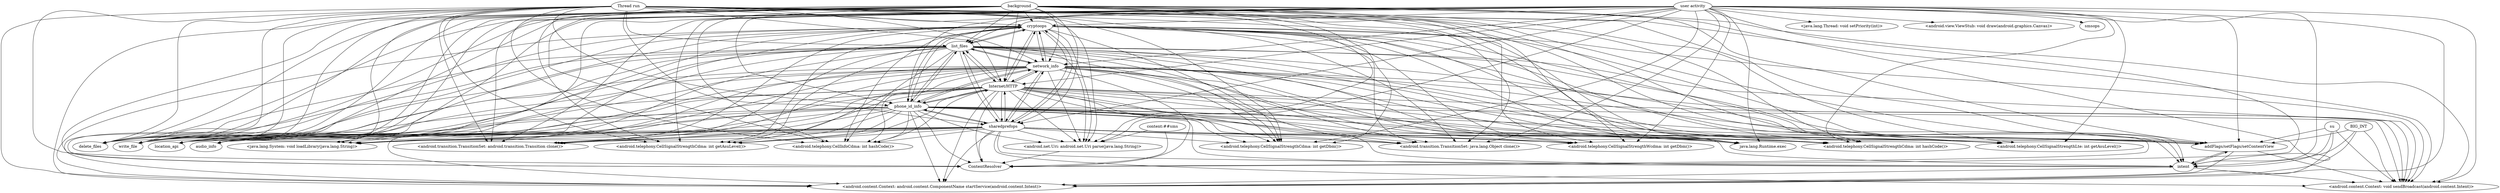 strict digraph  {
	graph ["graph"="{}"];
	audio_info	 [domain=library,
		type=merged];
	"<android.net.Uri: android.net.Uri parse(java.lang.String)>"	 [domain=library,
		type=SENSITIVE_METHOD];
	ContentResolver	 [domain=library,
		type=merged];
	"<android.net.Uri: android.net.Uri parse(java.lang.String)>" -> ContentResolver	 [deps=DOMINATE,
		type=DEP];
	"<android.telephony.CellSignalStrengthCdma: int hashCode()>"	 [domain=library,
		type=SENSITIVE_METHOD];
	"<android.telephony.CellSignalStrengthLte: int getAsuLevel()>"	 [domain=library,
		type=SENSITIVE_METHOD];
	cryptoops	 [domain=library,
		type=merged];
	"<android.content.Context: android.content.ComponentName startService(android.content.Intent)>"	 [domain=library,
		type=SENSITIVE_METHOD];
	cryptoops -> "<android.content.Context: android.content.ComponentName startService(android.content.Intent)>"	 [deps="DATAFLOW-CALL-CALL-DATAFLOW-CALL-CALL-CALL-CALL-DOMINATE",
		type=DEP];
	"<android.content.Context: void sendBroadcast(android.content.Intent)>"	 [domain=library,
		type=SENSITIVE_METHOD];
	cryptoops -> "<android.content.Context: void sendBroadcast(android.content.Intent)>"	 [deps="DATAFLOW-CALL-CALL-DATAFLOW-CALL-CALL-CALL-CALL-DOMINATE",
		type=DEP];
	cryptoops -> "<android.net.Uri: android.net.Uri parse(java.lang.String)>"	 [deps="DATAFLOW-CALL-CALL-DATAFLOW-CALL-CALL-CALL-CALL-CALL",
		type=DEP];
	cryptoops -> "<android.telephony.CellSignalStrengthLte: int getAsuLevel()>"	 [deps="DATAFLOW-CALL-CALL-DATAFLOW-CALL-CALL-CALL-CALL-CALL",
		type=DEP];
	cryptoops -> "<android.telephony.CellSignalStrengthCdma: int hashCode()>"	 [deps="DATAFLOW-CALL-CALL-DATAFLOW-CALL",
		type=DEP];
	"<java.lang.System: void loadLibrary(java.lang.String)>"	 [domain=library,
		type=SENSITIVE_METHOD];
	cryptoops -> "<java.lang.System: void loadLibrary(java.lang.String)>"	 [deps="DATAFLOW-CALL-CALL-DATAFLOW-CALL-CALL-CALL-CALL-CALL-CALL-CALL-CALL-CALL-CALL",
		type=DEP];
	"<android.transition.TransitionSet: android.transition.Transition clone()>"	 [domain=library,
		type=SENSITIVE_METHOD];
	cryptoops -> "<android.transition.TransitionSet: android.transition.Transition clone()>"	 [deps="DATAFLOW-CALL-CALL-DATAFLOW-CALL-CALL",
		type=DEP];
	"<android.telephony.CellSignalStrengthCdma: int getAsuLevel()>"	 [domain=library,
		type=SENSITIVE_METHOD];
	cryptoops -> "<android.telephony.CellSignalStrengthCdma: int getAsuLevel()>"	 [deps="DATAFLOW-CALL-CALL-DATAFLOW-CALL-CALL-CALL-CALL-CALL",
		type=DEP];
	"<android.telephony.CellInfoCdma: int hashCode()>"	 [domain=library,
		type=SENSITIVE_METHOD];
	cryptoops -> "<android.telephony.CellInfoCdma: int hashCode()>"	 [deps="DATAFLOW-CALL-CALL-DATAFLOW-CALL",
		type=DEP];
	"<android.telephony.CellSignalStrengthCdma: int getDbm()>"	 [domain=library,
		type=SENSITIVE_METHOD];
	cryptoops -> "<android.telephony.CellSignalStrengthCdma: int getDbm()>"	 [deps="DATAFLOW-CALL-CALL-DATAFLOW-CALL-CALL-CALL-CALL-CALL",
		type=DEP];
	"<android.transition.TransitionSet: java.lang.Object clone()>"	 [domain=library,
		type=SENSITIVE_METHOD];
	cryptoops -> "<android.transition.TransitionSet: java.lang.Object clone()>"	 [deps="DATAFLOW-CALL-CALL-DATAFLOW-CALL",
		type=DEP];
	"<android.telephony.CellSignalStrengthWcdma: int getDbm()>"	 [domain=library,
		type=SENSITIVE_METHOD];
	cryptoops -> "<android.telephony.CellSignalStrengthWcdma: int getDbm()>"	 [deps="DATAFLOW-CALL-CALL-DATAFLOW-CALL-CALL-CALL-CALL-CALL",
		type=DEP];
	"addFlags/setFlags/setContentView"	 [domain=library,
		type=merged];
	cryptoops -> "addFlags/setFlags/setContentView"	 [deps="DATAFLOW-CALL-CALL-DATAFLOW-CALL-CALL-CALL-CALL-DOMINATE",
		type=DEP];
	"java.lang.Runtime.exec"	 [domain=library,
		type=merged];
	cryptoops -> "java.lang.Runtime.exec"	 [deps="DATAFLOW-CALL-CALL-DATAFLOW-DATAFLOW-CALL-CALL-CALL",
		type=DEP];
	delete_files	 [domain=library,
		type=merged];
	cryptoops -> delete_files	 [deps="DATAFLOW-CALL-CALL-DATAFLOW-CALL",
		type=DEP];
	write_file	 [domain=library,
		type=merged];
	cryptoops -> write_file	 [deps="DATAFLOW-CALL-CALL-DATAFLOW-DOMINATE",
		type=DEP];
	list_files	 [domain=library,
		type=merged];
	cryptoops -> list_files	 [deps="DATAFLOW-CALL-CALL-DATAFLOW-CALL",
		type=DEP];
	cryptoops -> audio_info	 [deps="DATAFLOW-CALL-CALL-DATAFLOW-CALL-CALL-CALL",
		type=DEP];
	phone_id_info	 [domain=library,
		type=merged];
	cryptoops -> phone_id_info	 [deps="DATAFLOW-CALL-CALL-DATAFLOW-CALL",
		type=DEP];
	sharedprefops	 [domain=library,
		type=merged];
	cryptoops -> sharedprefops	 [deps="DATAFLOW-CALL-CALL-DATAFLOW-CALL-DATAFLOW-CALL",
		type=DEP];
	intent	 [domain=library,
		type=merged];
	cryptoops -> intent	 [deps="DATAFLOW-CALL-CALL-DATAFLOW-CALL-CALL-CALL-CALL",
		type=DEP];
	"Internet/HTTP"	 [domain=library,
		type=merged];
	cryptoops -> "Internet/HTTP"	 [deps="DATAFLOW-CALL-CALL-DATAFLOW",
		type=DEP];
	location_api	 [domain=library,
		type=merged];
	cryptoops -> location_api	 [deps="DATAFLOW-CALL-CALL-DATAFLOW-CALL",
		type=DEP];
	cryptoops -> ContentResolver	 [deps="DATAFLOW-CALL-CALL-DATAFLOW-CALL-CALL-CALL-CALL-CALL-DOMINATE",
		type=DEP];
	network_info	 [domain=library,
		type=merged];
	cryptoops -> network_info	 [deps="DATAFLOW-CALL-CALL-DATAFLOW-CALL",
		type=DEP];
	"Internet/HTTP" -> write_file	 [deps=DOMINATE,
		type=DEP];
	"Internet/HTTP" -> cryptoops	 [deps=CALL,
		type=DEP];
	"Internet/HTTP" -> delete_files	 [deps=CALL,
		type=DEP];
	"Internet/HTTP" -> "<android.transition.TransitionSet: java.lang.Object clone()>"	 [deps=CALL,
		type=DEP];
	"Internet/HTTP" -> list_files	 [deps=CALL,
		type=DEP];
	"Internet/HTTP" -> "<android.telephony.CellSignalStrengthCdma: int hashCode()>"	 [deps=CALL,
		type=DEP];
	"Internet/HTTP" -> "<android.telephony.CellInfoCdma: int hashCode()>"	 [deps=CALL,
		type=DEP];
	"Internet/HTTP" -> location_api	 [deps=CALL,
		type=DEP];
	"Internet/HTTP" -> network_info	 [deps=CALL,
		type=DEP];
	"Internet/HTTP" -> "<android.content.Context: android.content.ComponentName startService(android.content.Intent)>"	 [deps="CALL-CALL-CALL-CALL-DOMINATE",
		type=DEP];
	"Internet/HTTP" -> "<android.content.Context: void sendBroadcast(android.content.Intent)>"	 [deps="CALL-CALL-CALL-CALL-DOMINATE",
		type=DEP];
	"Internet/HTTP" -> "<android.net.Uri: android.net.Uri parse(java.lang.String)>"	 [deps="CALL-CALL-CALL-CALL-CALL",
		type=DEP];
	"Internet/HTTP" -> "<android.telephony.CellSignalStrengthLte: int getAsuLevel()>"	 [deps="CALL-CALL-CALL-CALL-CALL",
		type=DEP];
	"Internet/HTTP" -> "<java.lang.System: void loadLibrary(java.lang.String)>"	 [deps="CALL-CALL-CALL-CALL-CALL-CALL-CALL-CALL-CALL-CALL",
		type=DEP];
	"Internet/HTTP" -> "<android.transition.TransitionSet: android.transition.Transition clone()>"	 [deps="CALL-CALL",
		type=DEP];
	"Internet/HTTP" -> "<android.telephony.CellSignalStrengthCdma: int getAsuLevel()>"	 [deps="CALL-CALL-CALL-CALL-CALL",
		type=DEP];
	"Internet/HTTP" -> "<android.telephony.CellSignalStrengthCdma: int getDbm()>"	 [deps="CALL-CALL-CALL-CALL-CALL",
		type=DEP];
	"Internet/HTTP" -> "<android.telephony.CellSignalStrengthWcdma: int getDbm()>"	 [deps="CALL-CALL-CALL-CALL-CALL",
		type=DEP];
	"Internet/HTTP" -> "addFlags/setFlags/setContentView"	 [deps="CALL-CALL-CALL-CALL-DOMINATE",
		type=DEP];
	"Internet/HTTP" -> "java.lang.Runtime.exec"	 [deps="CALL-DATAFLOW-DATAFLOW-CALL-CALL-CALL",
		type=DEP];
	"Internet/HTTP" -> audio_info	 [deps="CALL-CALL-CALL",
		type=DEP];
	"Internet/HTTP" -> intent	 [deps="CALL-CALL-CALL-CALL",
		type=DEP];
	"Internet/HTTP" -> phone_id_info	 [deps="CALL-DATAFLOW-CALL",
		type=DEP];
	"Internet/HTTP" -> sharedprefops	 [deps="CALL-CALL-CALL-CALL",
		type=DEP];
	"Internet/HTTP" -> ContentResolver	 [deps="CALL-CALL-CALL-CALL-CALL-DOMINATE",
		type=DEP];
	"<java.lang.Thread: void setPriority(int)>"	 [domain=library,
		type=SENSITIVE_METHOD];
	BIG_INT	 [domain=library,
		type=CONST_INT];
	BIG_INT -> "addFlags/setFlags/setContentView"	 [deps=DATAFLOW,
		type=DEP];
	BIG_INT -> intent	 [deps=DATAFLOW,
		type=DEP];
	BIG_INT -> "<android.content.Context: android.content.ComponentName startService(android.content.Intent)>"	 [deps="DATAFLOW-DOMINATE",
		type=DEP];
	BIG_INT -> "<android.content.Context: void sendBroadcast(android.content.Intent)>"	 [deps="DATAFLOW-DOMINATE",
		type=DEP];
	"addFlags/setFlags/setContentView" -> intent	 [deps=DOMINATE,
		type=DEP];
	"addFlags/setFlags/setContentView" -> "<android.content.Context: android.content.ComponentName startService(android.content.Intent)>"	 [deps="DOMINATE-DOMINATE",
		type=DEP];
	"addFlags/setFlags/setContentView" -> "<android.content.Context: void sendBroadcast(android.content.Intent)>"	 [deps="DOMINATE-DOMINATE",
		type=DEP];
	"<android.view.ViewStub: void draw(android.graphics.Canvas)>"	 [domain=library,
		type=SENSITIVE_METHOD];
	"content:##sms"	 [domain=library,
		type=CONST_STRING];
	"content:##sms" -> "<android.net.Uri: android.net.Uri parse(java.lang.String)>"	 [deps=DATAFLOW,
		type=DEP];
	"content:##sms" -> ContentResolver	 [deps=DATAFLOW,
		type=DEP];
	smsops	 [domain=library,
		type=SENSITIVE_METHOD];
	su	 [domain=library,
		type=CONST_STRING];
	su -> "<android.content.Context: void sendBroadcast(android.content.Intent)>"	 [deps=DATAFLOW,
		type=DEP];
	su -> "addFlags/setFlags/setContentView"	 [deps=DATAFLOW,
		type=DEP];
	su -> intent	 [deps=DATAFLOW,
		type=DEP];
	su -> "<android.content.Context: android.content.ComponentName startService(android.content.Intent)>"	 [deps="DATAFLOW-DOMINATE",
		type=DEP];
	network_info -> "<android.content.Context: android.content.ComponentName startService(android.content.Intent)>"	 [deps="DATAFLOW-CALL-CALL-CALL-CALL-CALL-DOMINATE",
		type=DEP];
	network_info -> "<android.content.Context: void sendBroadcast(android.content.Intent)>"	 [deps="DATAFLOW-CALL-CALL-CALL-CALL-CALL-DOMINATE",
		type=DEP];
	network_info -> "<android.net.Uri: android.net.Uri parse(java.lang.String)>"	 [deps="DATAFLOW-CALL-CALL-CALL-CALL-CALL-CALL",
		type=DEP];
	network_info -> "<android.telephony.CellSignalStrengthLte: int getAsuLevel()>"	 [deps="DATAFLOW-CALL-CALL-CALL-CALL-CALL-CALL",
		type=DEP];
	network_info -> "<android.telephony.CellSignalStrengthCdma: int hashCode()>"	 [deps="DATAFLOW-CALL-CALL",
		type=DEP];
	network_info -> "<java.lang.System: void loadLibrary(java.lang.String)>"	 [deps="DATAFLOW-CALL-CALL-CALL-CALL-CALL-CALL-CALL-CALL-CALL-CALL-CALL",
		type=DEP];
	network_info -> "<android.transition.TransitionSet: android.transition.Transition clone()>"	 [deps="DATAFLOW-CALL-CALL-CALL",
		type=DEP];
	network_info -> "<android.telephony.CellSignalStrengthCdma: int getAsuLevel()>"	 [deps="DATAFLOW-CALL-CALL-CALL-CALL-CALL-CALL",
		type=DEP];
	network_info -> "<android.telephony.CellInfoCdma: int hashCode()>"	 [deps="DATAFLOW-CALL-CALL",
		type=DEP];
	network_info -> "<android.telephony.CellSignalStrengthCdma: int getDbm()>"	 [deps="DATAFLOW-CALL-CALL-CALL-CALL-CALL-CALL",
		type=DEP];
	network_info -> "<android.transition.TransitionSet: java.lang.Object clone()>"	 [deps="DATAFLOW-CALL-CALL",
		type=DEP];
	network_info -> "<android.telephony.CellSignalStrengthWcdma: int getDbm()>"	 [deps="DATAFLOW-CALL-CALL-CALL-CALL-CALL-CALL",
		type=DEP];
	network_info -> "addFlags/setFlags/setContentView"	 [deps="DATAFLOW-CALL-CALL-CALL-CALL-CALL-DOMINATE",
		type=DEP];
	network_info -> "java.lang.Runtime.exec"	 [deps="DATAFLOW-CALL-DATAFLOW-DATAFLOW-CALL-CALL-CALL",
		type=DEP];
	network_info -> delete_files	 [deps="DATAFLOW-CALL-CALL",
		type=DEP];
	network_info -> write_file	 [deps="DATAFLOW-CALL-DOMINATE",
		type=DEP];
	network_info -> audio_info	 [deps="DATAFLOW-CALL-CALL-CALL-CALL",
		type=DEP];
	network_info -> intent	 [deps="DATAFLOW-CALL-CALL-CALL-CALL-CALL",
		type=DEP];
	network_info -> location_api	 [deps="DATAFLOW-CALL-CALL",
		type=DEP];
	network_info -> ContentResolver	 [deps="DATAFLOW-CALL-CALL-CALL-CALL-CALL-CALL-DOMINATE",
		type=DEP];
	network_info -> list_files	 [deps="DATAFLOW-CALL-CALL",
		type=DEP];
	network_info -> cryptoops	 [deps="DATAFLOW-CALL-CALL",
		type=DEP];
	network_info -> phone_id_info	 [deps="DATAFLOW-CALL-DATAFLOW-CALL",
		type=DEP];
	network_info -> sharedprefops	 [deps="DATAFLOW-CALL-DATAFLOW-CALL-DATAFLOW-CALL",
		type=DEP];
	network_info -> "Internet/HTTP"	 [deps="DATAFLOW-CALL",
		type=DEP];
	list_files -> "<android.content.Context: android.content.ComponentName startService(android.content.Intent)>"	 [deps="DATAFLOW-CALL-DATAFLOW-CALL-CALL-CALL-CALL-DOMINATE",
		type=DEP];
	list_files -> "<android.content.Context: void sendBroadcast(android.content.Intent)>"	 [deps="DATAFLOW-CALL-DATAFLOW-CALL-CALL-CALL-CALL-DOMINATE",
		type=DEP];
	list_files -> "<android.net.Uri: android.net.Uri parse(java.lang.String)>"	 [deps="DATAFLOW-CALL-DATAFLOW-CALL-CALL-CALL-CALL-CALL",
		type=DEP];
	list_files -> "<android.telephony.CellSignalStrengthLte: int getAsuLevel()>"	 [deps="DATAFLOW-CALL-DATAFLOW-CALL-CALL-CALL-CALL-CALL",
		type=DEP];
	list_files -> "<android.telephony.CellSignalStrengthCdma: int hashCode()>"	 [deps="DATAFLOW-CALL-DATAFLOW-CALL",
		type=DEP];
	list_files -> "<java.lang.System: void loadLibrary(java.lang.String)>"	 [deps="DATAFLOW-CALL-DATAFLOW-CALL-CALL-CALL-CALL-CALL-CALL-CALL-CALL-CALL-CALL",
		type=DEP];
	list_files -> "<android.transition.TransitionSet: android.transition.Transition clone()>"	 [deps="DATAFLOW-CALL-DATAFLOW-CALL-CALL",
		type=DEP];
	list_files -> "<android.telephony.CellSignalStrengthCdma: int getAsuLevel()>"	 [deps="DATAFLOW-CALL-DATAFLOW-CALL-CALL-CALL-CALL-CALL",
		type=DEP];
	list_files -> "<android.telephony.CellInfoCdma: int hashCode()>"	 [deps="DATAFLOW-CALL-DATAFLOW-CALL",
		type=DEP];
	list_files -> "<android.telephony.CellSignalStrengthCdma: int getDbm()>"	 [deps="DATAFLOW-CALL-DATAFLOW-CALL-CALL-CALL-CALL-CALL",
		type=DEP];
	list_files -> "<android.transition.TransitionSet: java.lang.Object clone()>"	 [deps="DATAFLOW-CALL-DATAFLOW-CALL",
		type=DEP];
	list_files -> "<android.telephony.CellSignalStrengthWcdma: int getDbm()>"	 [deps="DATAFLOW-CALL-DATAFLOW-CALL-CALL-CALL-CALL-CALL",
		type=DEP];
	list_files -> "addFlags/setFlags/setContentView"	 [deps="DATAFLOW-CALL-DATAFLOW-CALL-CALL-CALL-CALL-DOMINATE",
		type=DEP];
	list_files -> "java.lang.Runtime.exec"	 [deps="DATAFLOW-CALL-DATAFLOW-DATAFLOW-CALL-CALL-CALL",
		type=DEP];
	list_files -> delete_files	 [deps="DATAFLOW-CALL-DATAFLOW-CALL",
		type=DEP];
	list_files -> write_file	 [deps="DATAFLOW-CALL-DATAFLOW-DOMINATE",
		type=DEP];
	list_files -> cryptoops	 [deps="DATAFLOW-CALL-DATAFLOW-CALL",
		type=DEP];
	list_files -> audio_info	 [deps="DATAFLOW-CALL-DATAFLOW-CALL-CALL-CALL",
		type=DEP];
	list_files -> phone_id_info	 [deps="DATAFLOW-CALL-DATAFLOW-CALL",
		type=DEP];
	list_files -> sharedprefops	 [deps="DATAFLOW-CALL-DATAFLOW-CALL-DATAFLOW-CALL",
		type=DEP];
	list_files -> intent	 [deps="DATAFLOW-CALL-DATAFLOW-CALL-CALL-CALL-CALL",
		type=DEP];
	list_files -> "Internet/HTTP"	 [deps="DATAFLOW-CALL-DATAFLOW",
		type=DEP];
	list_files -> location_api	 [deps="DATAFLOW-CALL-DATAFLOW-CALL",
		type=DEP];
	list_files -> ContentResolver	 [deps="DATAFLOW-CALL-DATAFLOW-CALL-CALL-CALL-CALL-CALL-DOMINATE",
		type=DEP];
	list_files -> network_info	 [deps="DATAFLOW-CALL-DATAFLOW-CALL",
		type=DEP];
	intent -> "<android.content.Context: android.content.ComponentName startService(android.content.Intent)>"	 [deps=DOMINATE,
		type=DEP];
	intent -> "<android.content.Context: void sendBroadcast(android.content.Intent)>"	 [deps=DOMINATE,
		type=DEP];
	intent -> "addFlags/setFlags/setContentView"	 [deps=DOMINATE,
		type=DEP];
	phone_id_info -> "<android.content.Context: android.content.ComponentName startService(android.content.Intent)>"	 [deps="DATAFLOW-CALL-CALL-DATAFLOW-CALL-CALL-CALL-CALL-DOMINATE",
		type=DEP];
	phone_id_info -> "<android.content.Context: void sendBroadcast(android.content.Intent)>"	 [deps="DATAFLOW-CALL-CALL-DATAFLOW-CALL-CALL-CALL-CALL-DOMINATE",
		type=DEP];
	phone_id_info -> "<android.net.Uri: android.net.Uri parse(java.lang.String)>"	 [deps="DATAFLOW-CALL-CALL-DATAFLOW-CALL-CALL-CALL-CALL-CALL",
		type=DEP];
	phone_id_info -> "<android.telephony.CellSignalStrengthLte: int getAsuLevel()>"	 [deps="DATAFLOW-CALL-CALL-DATAFLOW-CALL-CALL-CALL-CALL-CALL",
		type=DEP];
	phone_id_info -> "<android.telephony.CellSignalStrengthCdma: int hashCode()>"	 [deps="DATAFLOW-CALL-CALL-DATAFLOW-CALL",
		type=DEP];
	phone_id_info -> "<java.lang.System: void loadLibrary(java.lang.String)>"	 [deps="DATAFLOW-CALL-CALL-DATAFLOW-CALL-CALL-CALL-CALL-CALL-CALL-CALL-CALL-CALL-CALL",
		type=DEP];
	phone_id_info -> "<android.transition.TransitionSet: android.transition.Transition clone()>"	 [deps="DATAFLOW-CALL-CALL-DATAFLOW-CALL-CALL",
		type=DEP];
	phone_id_info -> "<android.telephony.CellSignalStrengthCdma: int getAsuLevel()>"	 [deps="DATAFLOW-CALL-CALL-DATAFLOW-CALL-CALL-CALL-CALL-CALL",
		type=DEP];
	phone_id_info -> "<android.telephony.CellInfoCdma: int hashCode()>"	 [deps="DATAFLOW-CALL-CALL-DATAFLOW-CALL",
		type=DEP];
	phone_id_info -> "<android.telephony.CellSignalStrengthCdma: int getDbm()>"	 [deps="DATAFLOW-CALL-CALL-DATAFLOW-CALL-CALL-CALL-CALL-CALL",
		type=DEP];
	phone_id_info -> "<android.transition.TransitionSet: java.lang.Object clone()>"	 [deps="DATAFLOW-CALL-CALL-DATAFLOW-CALL",
		type=DEP];
	phone_id_info -> "<android.telephony.CellSignalStrengthWcdma: int getDbm()>"	 [deps="DATAFLOW-CALL-CALL-DATAFLOW-CALL-CALL-CALL-CALL-CALL",
		type=DEP];
	phone_id_info -> "addFlags/setFlags/setContentView"	 [deps="DATAFLOW-CALL-CALL-DATAFLOW-CALL-CALL-CALL-CALL-DOMINATE",
		type=DEP];
	phone_id_info -> "java.lang.Runtime.exec"	 [deps="DATAFLOW-CALL-CALL-DATAFLOW-DATAFLOW-CALL-CALL-CALL",
		type=DEP];
	phone_id_info -> delete_files	 [deps="DATAFLOW-CALL-CALL-DATAFLOW-CALL",
		type=DEP];
	phone_id_info -> write_file	 [deps="DATAFLOW-CALL-CALL-DATAFLOW-DOMINATE",
		type=DEP];
	phone_id_info -> audio_info	 [deps="DATAFLOW-CALL-CALL-DATAFLOW-CALL-CALL-CALL",
		type=DEP];
	phone_id_info -> list_files	 [deps="DATAFLOW-CALL-CALL-DATAFLOW-CALL",
		type=DEP];
	phone_id_info -> cryptoops	 [deps="DATAFLOW-CALL-DATAFLOW-CALL",
		type=DEP];
	phone_id_info -> sharedprefops	 [deps="DATAFLOW-CALL-CALL-DATAFLOW-CALL-DATAFLOW-CALL",
		type=DEP];
	phone_id_info -> intent	 [deps="DATAFLOW-CALL-CALL-DATAFLOW-CALL-CALL-CALL-CALL",
		type=DEP];
	phone_id_info -> "Internet/HTTP"	 [deps="DATAFLOW-CALL-CALL-DATAFLOW",
		type=DEP];
	phone_id_info -> location_api	 [deps="DATAFLOW-CALL-CALL-DATAFLOW-CALL",
		type=DEP];
	phone_id_info -> ContentResolver	 [deps="DATAFLOW-CALL-CALL-DATAFLOW-CALL-CALL-CALL-CALL-CALL-DOMINATE",
		type=DEP];
	phone_id_info -> network_info	 [deps="DATAFLOW-CALL-CALL-DATAFLOW-CALL",
		type=DEP];
	sharedprefops -> "<android.content.Context: android.content.ComponentName startService(android.content.Intent)>"	 [deps="CALL-DATAFLOW-CALL-CALL-CALL-CALL-DOMINATE",
		type=DEP];
	sharedprefops -> "<android.content.Context: void sendBroadcast(android.content.Intent)>"	 [deps="CALL-DATAFLOW-CALL-CALL-CALL-CALL-DOMINATE",
		type=DEP];
	sharedprefops -> "<android.net.Uri: android.net.Uri parse(java.lang.String)>"	 [deps="CALL-DATAFLOW-CALL-CALL-CALL-CALL-CALL",
		type=DEP];
	sharedprefops -> "<android.telephony.CellSignalStrengthLte: int getAsuLevel()>"	 [deps="CALL-DATAFLOW-CALL-CALL-CALL-CALL-CALL",
		type=DEP];
	sharedprefops -> "<android.telephony.CellSignalStrengthCdma: int hashCode()>"	 [deps="CALL-DATAFLOW-CALL",
		type=DEP];
	sharedprefops -> "<java.lang.System: void loadLibrary(java.lang.String)>"	 [deps="CALL-DATAFLOW-CALL-CALL-CALL-CALL-CALL-CALL-CALL-CALL-CALL-CALL",
		type=DEP];
	sharedprefops -> "<android.transition.TransitionSet: android.transition.Transition clone()>"	 [deps="CALL-DATAFLOW-CALL-CALL",
		type=DEP];
	sharedprefops -> "<android.telephony.CellSignalStrengthCdma: int getAsuLevel()>"	 [deps="CALL-DATAFLOW-CALL-CALL-CALL-CALL-CALL",
		type=DEP];
	sharedprefops -> "<android.telephony.CellInfoCdma: int hashCode()>"	 [deps="CALL-DATAFLOW-CALL",
		type=DEP];
	sharedprefops -> "<android.telephony.CellSignalStrengthCdma: int getDbm()>"	 [deps="CALL-DATAFLOW-CALL-CALL-CALL-CALL-CALL",
		type=DEP];
	sharedprefops -> "<android.transition.TransitionSet: java.lang.Object clone()>"	 [deps="CALL-DATAFLOW-CALL",
		type=DEP];
	sharedprefops -> "<android.telephony.CellSignalStrengthWcdma: int getDbm()>"	 [deps="CALL-DATAFLOW-CALL-CALL-CALL-CALL-CALL",
		type=DEP];
	sharedprefops -> "addFlags/setFlags/setContentView"	 [deps="CALL-DATAFLOW-CALL-CALL-CALL-CALL-DOMINATE",
		type=DEP];
	sharedprefops -> "java.lang.Runtime.exec"	 [deps="CALL-DATAFLOW-DATAFLOW-CALL-CALL-CALL",
		type=DEP];
	sharedprefops -> delete_files	 [deps="CALL-DATAFLOW-CALL",
		type=DEP];
	sharedprefops -> write_file	 [deps="CALL-DATAFLOW-DOMINATE",
		type=DEP];
	sharedprefops -> audio_info	 [deps="CALL-DATAFLOW-CALL-CALL-CALL",
		type=DEP];
	sharedprefops -> list_files	 [deps="CALL-DATAFLOW-CALL",
		type=DEP];
	sharedprefops -> cryptoops	 [deps="CALL-DATAFLOW-CALL",
		type=DEP];
	sharedprefops -> phone_id_info	 [deps="CALL-DATAFLOW-CALL",
		type=DEP];
	sharedprefops -> intent	 [deps="CALL-DATAFLOW-CALL-CALL-CALL-CALL",
		type=DEP];
	sharedprefops -> "Internet/HTTP"	 [deps="CALL-DATAFLOW",
		type=DEP];
	sharedprefops -> location_api	 [deps="CALL-DATAFLOW-CALL",
		type=DEP];
	sharedprefops -> ContentResolver	 [deps="CALL-DATAFLOW-CALL-CALL-CALL-CALL-CALL-DOMINATE",
		type=DEP];
	sharedprefops -> network_info	 [deps="CALL-DATAFLOW-CALL",
		type=DEP];
	background	 [domain=library,
		type=entrypoint];
	background -> "<android.content.Context: android.content.ComponentName startService(android.content.Intent)>"	 [deps="FROM_SENSITIVE_PARENT_TO_SENSITIVE_API-CALL-CALL-CALL-CALL-CALL-CALL-DOMINATE",
		type=DEP];
	background -> "<android.content.Context: void sendBroadcast(android.content.Intent)>"	 [deps="FROM_SENSITIVE_PARENT_TO_SENSITIVE_API-CALL-CALL-CALL-CALL-CALL-CALL-DOMINATE",
		type=DEP];
	background -> "<android.net.Uri: android.net.Uri parse(java.lang.String)>"	 [deps="FROM_SENSITIVE_PARENT_TO_SENSITIVE_API-CALL-CALL-CALL-CALL-CALL-CALL-CALL-CALL",
		type=DEP];
	background -> "<android.telephony.CellSignalStrengthLte: int getAsuLevel()>"	 [deps="FROM_SENSITIVE_PARENT_TO_SENSITIVE_API-CALL-CALL-CALL-CALL-CALL-CALL-CALL",
		type=DEP];
	background -> "<android.telephony.CellSignalStrengthCdma: int hashCode()>"	 [deps="FROM_SENSITIVE_PARENT_TO_SENSITIVE_API-CALL-CALL-CALL-CALL",
		type=DEP];
	background -> "<java.lang.System: void loadLibrary(java.lang.String)>"	 [deps="FROM_SENSITIVE_PARENT_TO_SENSITIVE_API-CALL-CALL-CALL-CALL-CALL-CALL-CALL-CALL-CALL-CALL-CALL-CALL",
		type=DEP];
	background -> "<android.transition.TransitionSet: android.transition.Transition clone()>"	 [deps="FROM_SENSITIVE_PARENT_TO_SENSITIVE_API-CALL-CALL-CALL-CALL-CALL",
		type=DEP];
	background -> "<android.telephony.CellSignalStrengthCdma: int getAsuLevel()>"	 [deps="FROM_SENSITIVE_PARENT_TO_SENSITIVE_API-CALL-CALL-CALL-CALL-CALL-CALL-CALL",
		type=DEP];
	background -> "<android.telephony.CellInfoCdma: int hashCode()>"	 [deps="FROM_SENSITIVE_PARENT_TO_SENSITIVE_API-CALL-CALL-CALL-CALL",
		type=DEP];
	background -> "<android.telephony.CellSignalStrengthCdma: int getDbm()>"	 [deps="FROM_SENSITIVE_PARENT_TO_SENSITIVE_API-CALL-CALL-CALL-CALL-CALL-CALL-CALL",
		type=DEP];
	background -> "<android.transition.TransitionSet: java.lang.Object clone()>"	 [deps="FROM_SENSITIVE_PARENT_TO_SENSITIVE_API-CALL-CALL-CALL-CALL",
		type=DEP];
	background -> "<android.telephony.CellSignalStrengthWcdma: int getDbm()>"	 [deps="FROM_SENSITIVE_PARENT_TO_SENSITIVE_API-CALL-CALL-CALL-CALL-CALL-CALL-CALL",
		type=DEP];
	background -> "addFlags/setFlags/setContentView"	 [deps="FROM_SENSITIVE_PARENT_TO_SENSITIVE_API-CALL-CALL-CALL-CALL-CALL-CALL-DOMINATE",
		type=DEP];
	background -> "java.lang.Runtime.exec"	 [deps="FROM_SENSITIVE_PARENT_TO_SENSITIVE_API-CALL-CALL-CALL-CALL-CALL-CALL-CALL-CALL",
		type=DEP];
	background -> list_files	 [deps="FROM_SENSITIVE_PARENT_TO_SENSITIVE_API-CALL-CALL-CALL-CALL",
		type=DEP];
	background -> delete_files	 [deps="FROM_SENSITIVE_PARENT_TO_SENSITIVE_API-CALL-CALL-CALL-CALL",
		type=DEP];
	background -> write_file	 [deps="FROM_SENSITIVE_PARENT_TO_SENSITIVE_API-CALL-CALL-CALL-CALL",
		type=DEP];
	background -> cryptoops	 [deps="FROM_SENSITIVE_PARENT_TO_SENSITIVE_API-CALL-CALL-CALL-CALL",
		type=DEP];
	background -> audio_info	 [deps="FROM_SENSITIVE_PARENT_TO_SENSITIVE_API-CALL-CALL-CALL-CALL-CALL",
		type=DEP];
	background -> phone_id_info	 [deps="FROM_SENSITIVE_PARENT_TO_SENSITIVE_API-CALL-CALL-CALL-CALL-DATAFLOW-CALL",
		type=DEP];
	background -> sharedprefops	 [deps="FROM_SENSITIVE_PARENT_TO_SENSITIVE_API-CALL-CALL-CALL-CALL-CALL-CALL",
		type=DEP];
	background -> intent	 [deps="FROM_SENSITIVE_PARENT_TO_SENSITIVE_API-CALL-CALL-CALL-CALL-CALL-CALL",
		type=DEP];
	background -> "Internet/HTTP"	 [deps="FROM_SENSITIVE_PARENT_TO_SENSITIVE_API-CALL-CALL-CALL",
		type=DEP];
	background -> location_api	 [deps="FROM_SENSITIVE_PARENT_TO_SENSITIVE_API-CALL-CALL-CALL-CALL",
		type=DEP];
	background -> ContentResolver	 [deps="FROM_SENSITIVE_PARENT_TO_SENSITIVE_API-CALL-CALL-CALL-CALL-CALL-CALL-CALL-CALL-DOMINATE",
		type=DEP];
	background -> network_info	 [deps="FROM_SENSITIVE_PARENT_TO_SENSITIVE_API-CALL-CALL-CALL-CALL",
		type=DEP];
	"user activity"	 [domain=library,
		type=entrypoint];
	"user activity" -> "<android.content.Context: android.content.ComponentName startService(android.content.Intent)>"	 [deps="FROM_SENSITIVE_PARENT_TO_SENSITIVE_API-CALL-CALL-CALL-CALL-CALL-DOMINATE",
		type=DEP];
	"user activity" -> "<android.content.Context: void sendBroadcast(android.content.Intent)>"	 [deps="FROM_SENSITIVE_PARENT_TO_SENSITIVE_API-CALL-CALL-CALL-CALL-CALL-DOMINATE",
		type=DEP];
	"user activity" -> "<android.net.Uri: android.net.Uri parse(java.lang.String)>"	 [deps="FROM_SENSITIVE_PARENT_TO_SENSITIVE_API-CALL-CALL-CALL-CALL-CALL-CALL",
		type=DEP];
	"user activity" -> "<android.telephony.CellSignalStrengthLte: int getAsuLevel()>"	 [deps="FROM_SENSITIVE_PARENT_TO_SENSITIVE_API-CALL-CALL-CALL-CALL-CALL-CALL",
		type=DEP];
	"user activity" -> "<android.telephony.CellSignalStrengthCdma: int hashCode()>"	 [deps="FROM_SENSITIVE_PARENT_TO_SENSITIVE_API-CALL-CALL",
		type=DEP];
	"user activity" -> "<java.lang.System: void loadLibrary(java.lang.String)>"	 [deps="FROM_SENSITIVE_PARENT_TO_SENSITIVE_API-CALL-CALL-CALL-CALL-CALL-CALL-CALL-CALL-CALL-CALL-CALL",
		type=DEP];
	"user activity" -> "<android.transition.TransitionSet: android.transition.Transition clone()>"	 [deps="FROM_SENSITIVE_PARENT_TO_SENSITIVE_API-CALL-CALL-CALL",
		type=DEP];
	"user activity" -> "<android.telephony.CellSignalStrengthCdma: int getAsuLevel()>"	 [deps="FROM_SENSITIVE_PARENT_TO_SENSITIVE_API-CALL-CALL-CALL-CALL-CALL-CALL",
		type=DEP];
	"user activity" -> "<android.telephony.CellInfoCdma: int hashCode()>"	 [deps="FROM_SENSITIVE_PARENT_TO_SENSITIVE_API-CALL-CALL",
		type=DEP];
	"user activity" -> "<android.telephony.CellSignalStrengthCdma: int getDbm()>"	 [deps="FROM_SENSITIVE_PARENT_TO_SENSITIVE_API-CALL-CALL-CALL-CALL-CALL-CALL",
		type=DEP];
	"user activity" -> "<android.transition.TransitionSet: java.lang.Object clone()>"	 [deps="FROM_SENSITIVE_PARENT_TO_SENSITIVE_API-CALL-CALL",
		type=DEP];
	"user activity" -> "<android.telephony.CellSignalStrengthWcdma: int getDbm()>"	 [deps="FROM_SENSITIVE_PARENT_TO_SENSITIVE_API-CALL-CALL-CALL-CALL-CALL-CALL",
		type=DEP];
	"user activity" -> "addFlags/setFlags/setContentView"	 [deps="FROM_SENSITIVE_PARENT_TO_SENSITIVE_API-CALL-CALL-CALL-CALL-CALL-DOMINATE",
		type=DEP];
	"user activity" -> "java.lang.Runtime.exec"	 [deps="FROM_SENSITIVE_PARENT_TO_SENSITIVE_API-CALL-CALL-DATAFLOW-DATAFLOW-CALL-CALL-CALL",
		type=DEP];
	"user activity" -> list_files	 [deps="FROM_SENSITIVE_PARENT_TO_SENSITIVE_API-CALL-CALL",
		type=DEP];
	"user activity" -> delete_files	 [deps="FROM_SENSITIVE_PARENT_TO_SENSITIVE_API-CALL-CALL",
		type=DEP];
	"user activity" -> write_file	 [deps="FROM_SENSITIVE_PARENT_TO_SENSITIVE_API-CALL-DOMINATE",
		type=DEP];
	"user activity" -> cryptoops	 [deps="FROM_SENSITIVE_PARENT_TO_SENSITIVE_API-CALL-CALL",
		type=DEP];
	"user activity" -> audio_info	 [deps="FROM_SENSITIVE_PARENT_TO_SENSITIVE_API-CALL-CALL-CALL-CALL",
		type=DEP];
	"user activity" -> phone_id_info	 [deps="FROM_SENSITIVE_PARENT_TO_SENSITIVE_API-CALL-CALL-DATAFLOW-CALL",
		type=DEP];
	"user activity" -> sharedprefops	 [deps="FROM_SENSITIVE_PARENT_TO_SENSITIVE_API-CALL-CALL-CALL-CALL-CALL",
		type=DEP];
	"user activity" -> intent	 [deps="FROM_SENSITIVE_PARENT_TO_SENSITIVE_API-CALL-CALL-CALL-CALL-CALL",
		type=DEP];
	"user activity" -> "Internet/HTTP"	 [deps="FROM_SENSITIVE_PARENT_TO_SENSITIVE_API-CALL",
		type=DEP];
	"user activity" -> location_api	 [deps="FROM_SENSITIVE_PARENT_TO_SENSITIVE_API-CALL-CALL",
		type=DEP];
	"user activity" -> ContentResolver	 [deps="FROM_SENSITIVE_PARENT_TO_SENSITIVE_API-CALL-CALL-CALL-CALL-CALL-CALL-DOMINATE",
		type=DEP];
	"user activity" -> network_info	 [deps="FROM_SENSITIVE_PARENT_TO_SENSITIVE_API-CALL-CALL",
		type=DEP];
	"user activity" -> smsops	 [deps="FROM_SENSITIVE_PARENT_TO_SENSITIVE_API-CALL-CALL-CALL",
		type=DEP];
	"user activity" -> "<java.lang.Thread: void setPriority(int)>"	 [deps="FROM_SENSITIVE_PARENT_TO_SENSITIVE_API-CALL-CALL-CALL-CALL",
		type=DEP];
	"user activity" -> "<android.view.ViewStub: void draw(android.graphics.Canvas)>"	 [deps="FROM_SENSITIVE_PARENT_TO_SENSITIVE_API-CALL-CALL-CALL-CALL",
		type=DEP];
	"Thread run"	 [domain=library,
		type=entrypoint];
	"Thread run" -> "Internet/HTTP"	 [deps=FROM_SENSITIVE_PARENT_TO_SENSITIVE_API,
		type=DEP];
	"Thread run" -> "<android.content.Context: android.content.ComponentName startService(android.content.Intent)>"	 [deps="FROM_SENSITIVE_PARENT_TO_SENSITIVE_API-CALL-CALL-CALL-DOMINATE",
		type=DEP];
	"Thread run" -> "<android.content.Context: void sendBroadcast(android.content.Intent)>"	 [deps="FROM_SENSITIVE_PARENT_TO_SENSITIVE_API-CALL-CALL-CALL-DOMINATE",
		type=DEP];
	"Thread run" -> "<android.net.Uri: android.net.Uri parse(java.lang.String)>"	 [deps="FROM_SENSITIVE_PARENT_TO_SENSITIVE_API-CALL-CALL-CALL-CALL-CALL",
		type=DEP];
	"Thread run" -> "<android.telephony.CellSignalStrengthLte: int getAsuLevel()>"	 [deps="FROM_SENSITIVE_PARENT_TO_SENSITIVE_API-CALL-CALL-CALL-CALL",
		type=DEP];
	"Thread run" -> "<android.telephony.CellSignalStrengthCdma: int hashCode()>"	 [deps="FROM_SENSITIVE_PARENT_TO_SENSITIVE_API-CALL",
		type=DEP];
	"Thread run" -> "<java.lang.System: void loadLibrary(java.lang.String)>"	 [deps="FROM_SENSITIVE_PARENT_TO_SENSITIVE_API-CALL-CALL-CALL-CALL-CALL-CALL-CALL-CALL-CALL",
		type=DEP];
	"Thread run" -> "<android.transition.TransitionSet: android.transition.Transition clone()>"	 [deps="FROM_SENSITIVE_PARENT_TO_SENSITIVE_API-CALL-CALL",
		type=DEP];
	"Thread run" -> "<android.telephony.CellSignalStrengthCdma: int getAsuLevel()>"	 [deps="FROM_SENSITIVE_PARENT_TO_SENSITIVE_API-CALL-CALL-CALL-CALL",
		type=DEP];
	"Thread run" -> "<android.telephony.CellInfoCdma: int hashCode()>"	 [deps="FROM_SENSITIVE_PARENT_TO_SENSITIVE_API-CALL",
		type=DEP];
	"Thread run" -> "<android.telephony.CellSignalStrengthCdma: int getDbm()>"	 [deps="FROM_SENSITIVE_PARENT_TO_SENSITIVE_API-CALL-CALL-CALL-CALL",
		type=DEP];
	"Thread run" -> "<android.transition.TransitionSet: java.lang.Object clone()>"	 [deps="FROM_SENSITIVE_PARENT_TO_SENSITIVE_API-CALL",
		type=DEP];
	"Thread run" -> "<android.telephony.CellSignalStrengthWcdma: int getDbm()>"	 [deps="FROM_SENSITIVE_PARENT_TO_SENSITIVE_API-CALL-CALL-CALL-CALL",
		type=DEP];
	"Thread run" -> "addFlags/setFlags/setContentView"	 [deps="FROM_SENSITIVE_PARENT_TO_SENSITIVE_API-CALL-CALL-CALL-DOMINATE",
		type=DEP];
	"Thread run" -> "java.lang.Runtime.exec"	 [deps="FROM_SENSITIVE_PARENT_TO_SENSITIVE_API-CALL-CALL-CALL-CALL-CALL",
		type=DEP];
	"Thread run" -> list_files	 [deps="FROM_SENSITIVE_PARENT_TO_SENSITIVE_API-CALL",
		type=DEP];
	"Thread run" -> delete_files	 [deps="FROM_SENSITIVE_PARENT_TO_SENSITIVE_API-CALL",
		type=DEP];
	"Thread run" -> write_file	 [deps="FROM_SENSITIVE_PARENT_TO_SENSITIVE_API-CALL",
		type=DEP];
	"Thread run" -> cryptoops	 [deps="FROM_SENSITIVE_PARENT_TO_SENSITIVE_API-CALL",
		type=DEP];
	"Thread run" -> audio_info	 [deps="FROM_SENSITIVE_PARENT_TO_SENSITIVE_API-CALL-CALL",
		type=DEP];
	"Thread run" -> phone_id_info	 [deps="FROM_SENSITIVE_PARENT_TO_SENSITIVE_API-CALL-DATAFLOW-CALL",
		type=DEP];
	"Thread run" -> sharedprefops	 [deps="FROM_SENSITIVE_PARENT_TO_SENSITIVE_API-CALL-CALL-CALL",
		type=DEP];
	"Thread run" -> intent	 [deps="FROM_SENSITIVE_PARENT_TO_SENSITIVE_API-CALL-CALL-CALL",
		type=DEP];
	"Thread run" -> location_api	 [deps="FROM_SENSITIVE_PARENT_TO_SENSITIVE_API-CALL",
		type=DEP];
	"Thread run" -> ContentResolver	 [deps="FROM_SENSITIVE_PARENT_TO_SENSITIVE_API-CALL-CALL-CALL-CALL-CALL-DOMINATE",
		type=DEP];
	"Thread run" -> network_info	 [deps="FROM_SENSITIVE_PARENT_TO_SENSITIVE_API-CALL",
		type=DEP];
}
